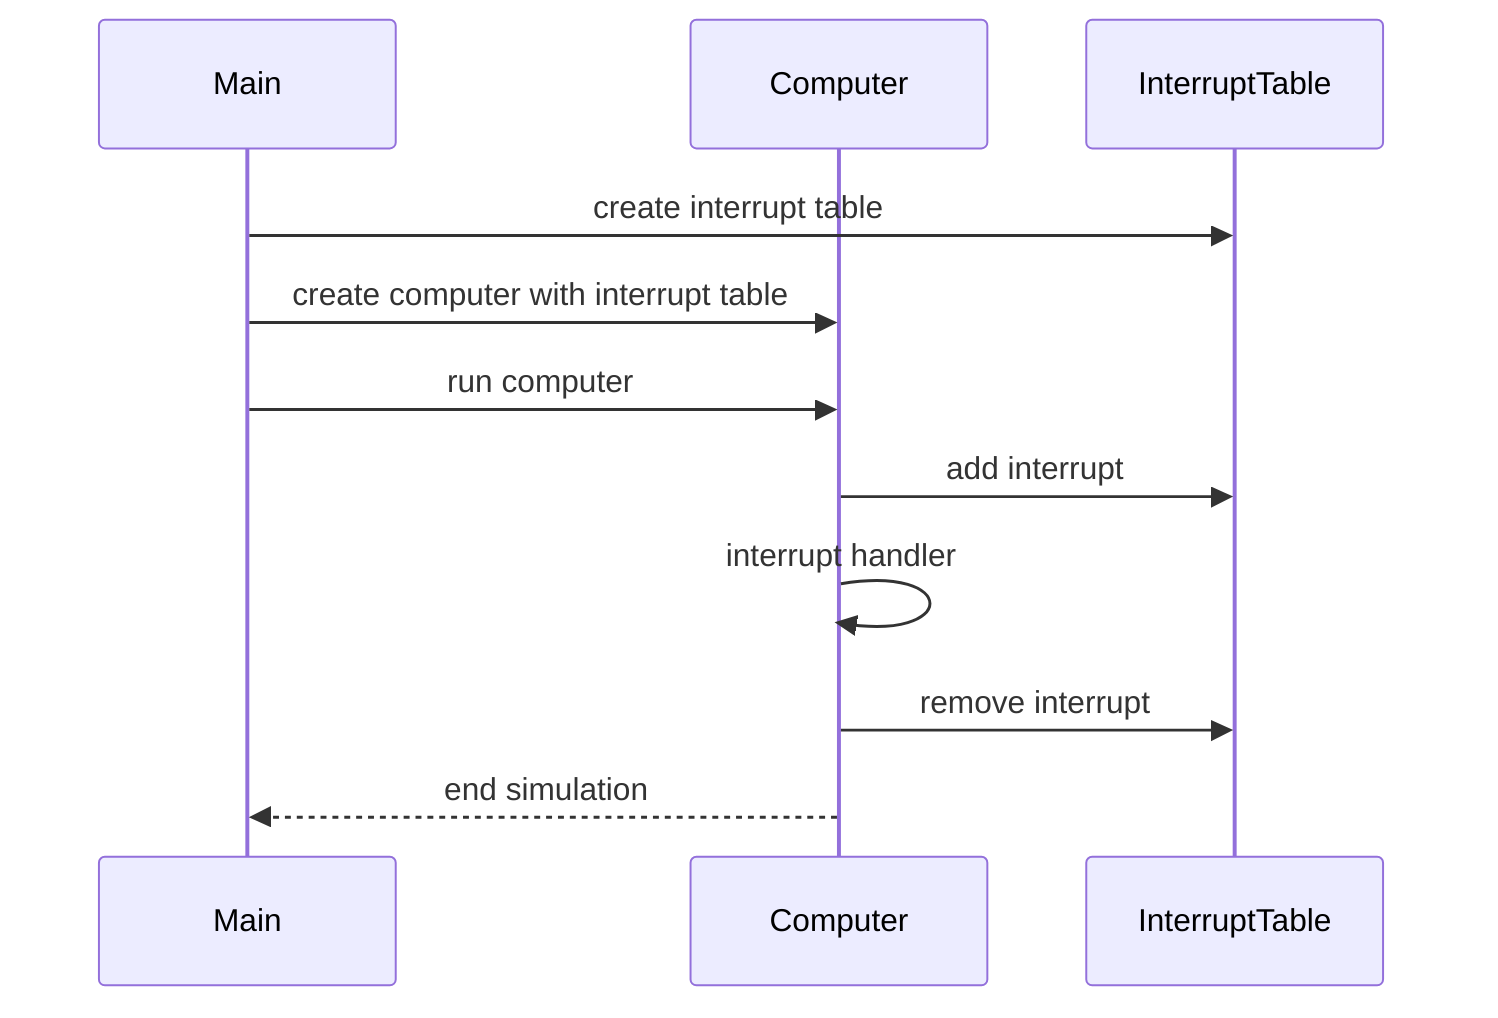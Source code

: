 sequenceDiagram
    participant M as Main
    participant C as Computer
    participant I as InterruptTable
    M->>I: create interrupt table
    M->>C: create computer with interrupt table
    M->>C: run computer
    C->>I: add interrupt
    C->>C: interrupt handler
    C->>I: remove interrupt
    C-->>M: end simulation